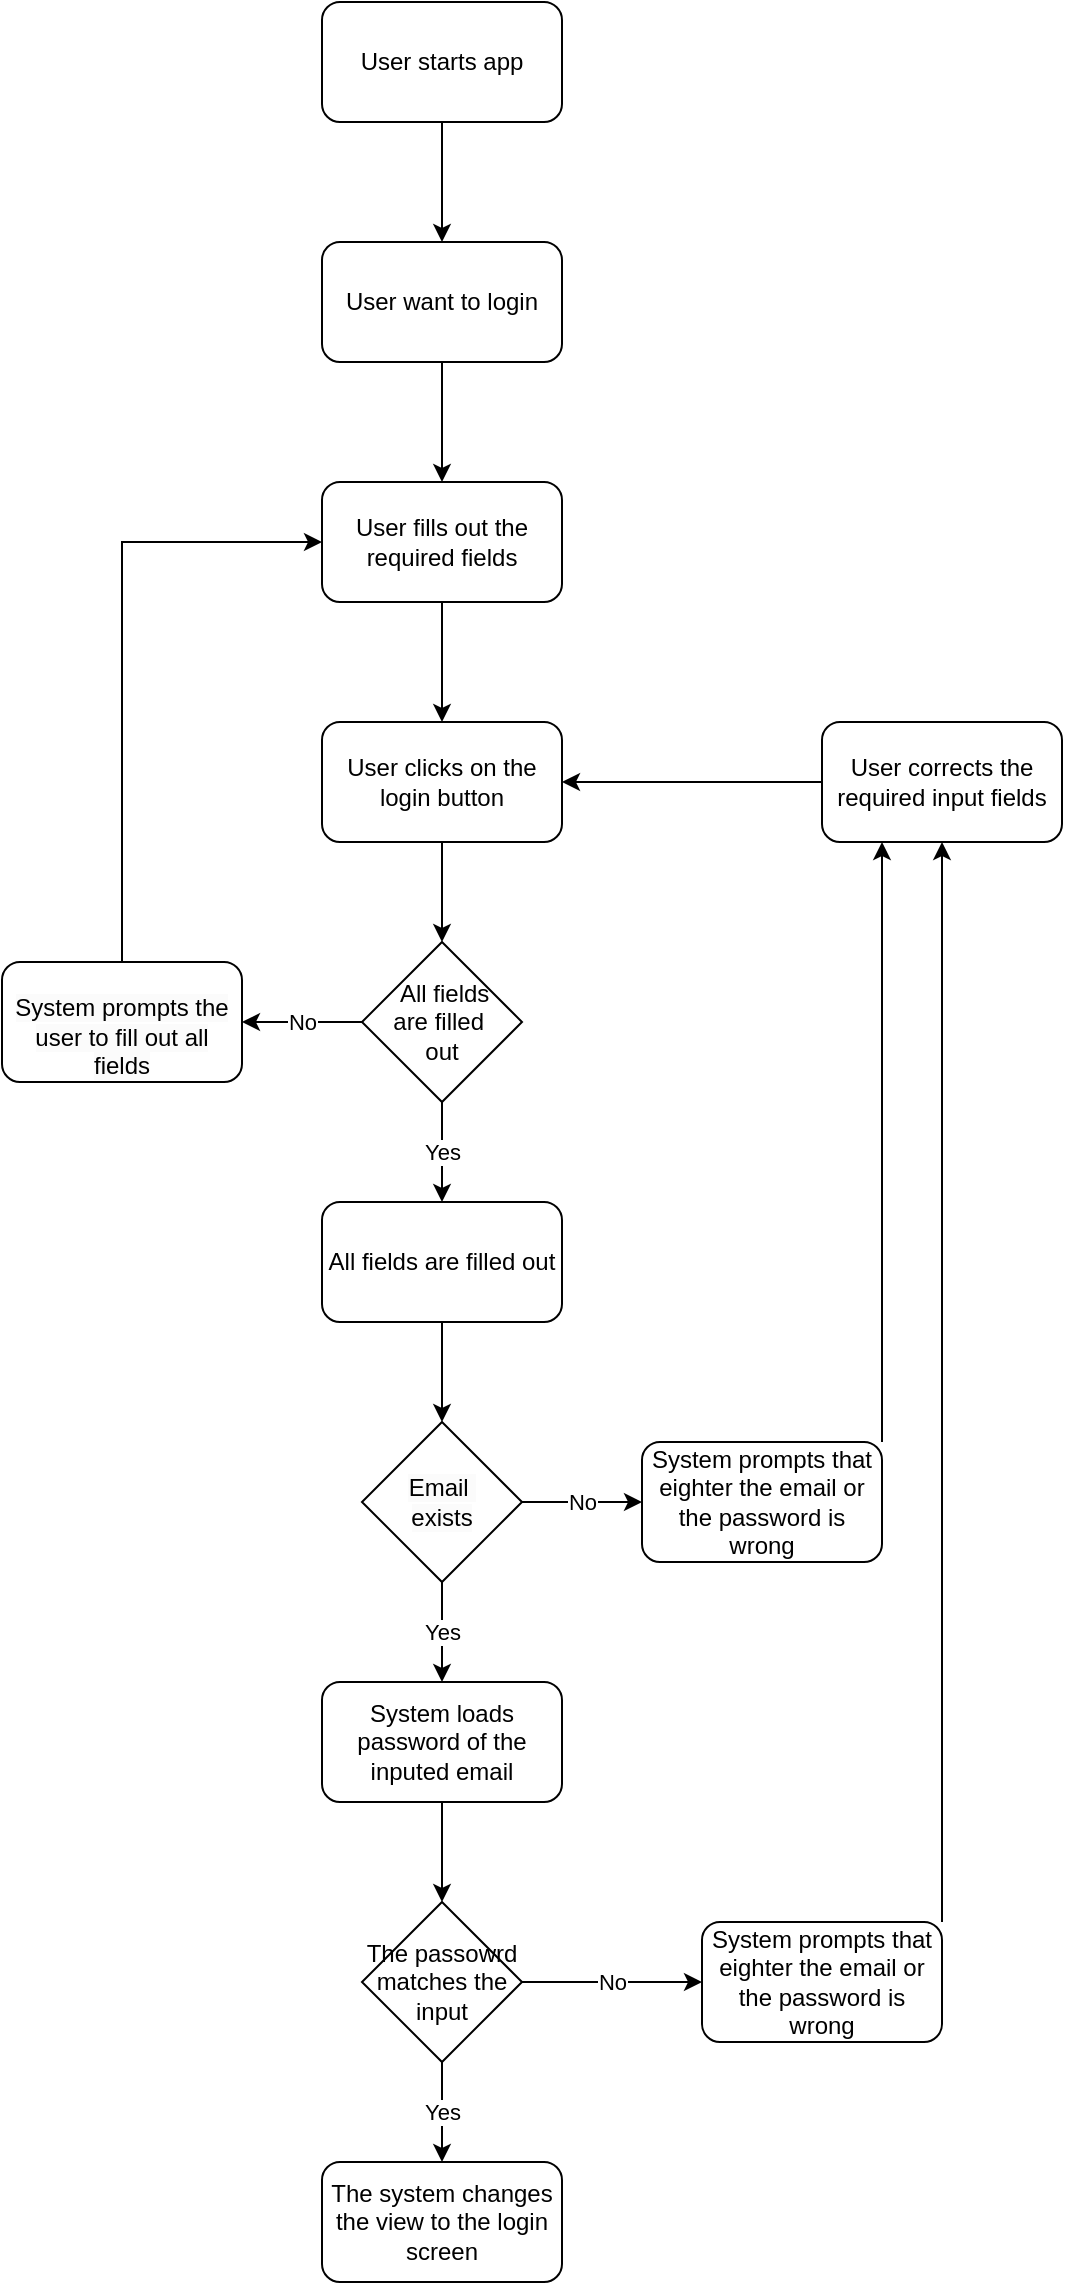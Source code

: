<mxfile version="24.4.14" type="device">
  <diagram id="C5RBs43oDa-KdzZeNtuy" name="Page-1">
    <mxGraphModel dx="1393" dy="1927" grid="1" gridSize="10" guides="1" tooltips="1" connect="1" arrows="1" fold="1" page="1" pageScale="1" pageWidth="827" pageHeight="1169" math="0" shadow="0">
      <root>
        <mxCell id="WIyWlLk6GJQsqaUBKTNV-0" />
        <mxCell id="WIyWlLk6GJQsqaUBKTNV-1" parent="WIyWlLk6GJQsqaUBKTNV-0" />
        <mxCell id="1opDVHYaDR9d3nI2w0RJ-61" style="edgeStyle=orthogonalEdgeStyle;rounded=0;orthogonalLoop=1;jettySize=auto;html=1;exitX=0.5;exitY=1;exitDx=0;exitDy=0;entryX=0.5;entryY=0;entryDx=0;entryDy=0;" parent="WIyWlLk6GJQsqaUBKTNV-1" source="1opDVHYaDR9d3nI2w0RJ-0" target="1opDVHYaDR9d3nI2w0RJ-59" edge="1">
          <mxGeometry relative="1" as="geometry" />
        </mxCell>
        <mxCell id="1opDVHYaDR9d3nI2w0RJ-0" value="User starts app" style="rounded=1;whiteSpace=wrap;html=1;" parent="WIyWlLk6GJQsqaUBKTNV-1" vertex="1">
          <mxGeometry x="360" y="-1110" width="120" height="60" as="geometry" />
        </mxCell>
        <mxCell id="Zh-Ycq7MxrymFmBbjTvW-2" style="edgeStyle=orthogonalEdgeStyle;rounded=0;orthogonalLoop=1;jettySize=auto;html=1;exitX=0.5;exitY=1;exitDx=0;exitDy=0;entryX=0.5;entryY=0;entryDx=0;entryDy=0;" edge="1" parent="WIyWlLk6GJQsqaUBKTNV-1" source="1opDVHYaDR9d3nI2w0RJ-59" target="Zh-Ycq7MxrymFmBbjTvW-1">
          <mxGeometry relative="1" as="geometry" />
        </mxCell>
        <mxCell id="1opDVHYaDR9d3nI2w0RJ-59" value="User want to login" style="rounded=1;whiteSpace=wrap;html=1;" parent="WIyWlLk6GJQsqaUBKTNV-1" vertex="1">
          <mxGeometry x="360" y="-990" width="120" height="60" as="geometry" />
        </mxCell>
        <mxCell id="Zh-Ycq7MxrymFmBbjTvW-4" style="edgeStyle=orthogonalEdgeStyle;rounded=0;orthogonalLoop=1;jettySize=auto;html=1;exitX=0.5;exitY=1;exitDx=0;exitDy=0;entryX=0.5;entryY=0;entryDx=0;entryDy=0;" edge="1" parent="WIyWlLk6GJQsqaUBKTNV-1" source="Zh-Ycq7MxrymFmBbjTvW-1" target="Zh-Ycq7MxrymFmBbjTvW-3">
          <mxGeometry relative="1" as="geometry" />
        </mxCell>
        <mxCell id="Zh-Ycq7MxrymFmBbjTvW-1" value="User fills out the required fields" style="rounded=1;whiteSpace=wrap;html=1;" vertex="1" parent="WIyWlLk6GJQsqaUBKTNV-1">
          <mxGeometry x="360" y="-870" width="120" height="60" as="geometry" />
        </mxCell>
        <mxCell id="Zh-Ycq7MxrymFmBbjTvW-6" style="edgeStyle=orthogonalEdgeStyle;rounded=0;orthogonalLoop=1;jettySize=auto;html=1;exitX=0.5;exitY=1;exitDx=0;exitDy=0;entryX=0.5;entryY=0;entryDx=0;entryDy=0;" edge="1" parent="WIyWlLk6GJQsqaUBKTNV-1" source="Zh-Ycq7MxrymFmBbjTvW-3" target="Zh-Ycq7MxrymFmBbjTvW-5">
          <mxGeometry relative="1" as="geometry" />
        </mxCell>
        <mxCell id="Zh-Ycq7MxrymFmBbjTvW-3" value="User clicks on the login button" style="rounded=1;whiteSpace=wrap;html=1;" vertex="1" parent="WIyWlLk6GJQsqaUBKTNV-1">
          <mxGeometry x="360" y="-750" width="120" height="60" as="geometry" />
        </mxCell>
        <mxCell id="Zh-Ycq7MxrymFmBbjTvW-8" value="No" style="edgeStyle=orthogonalEdgeStyle;rounded=0;orthogonalLoop=1;jettySize=auto;html=1;exitX=0;exitY=0.5;exitDx=0;exitDy=0;entryX=1;entryY=0.5;entryDx=0;entryDy=0;" edge="1" parent="WIyWlLk6GJQsqaUBKTNV-1" source="Zh-Ycq7MxrymFmBbjTvW-5" target="Zh-Ycq7MxrymFmBbjTvW-7">
          <mxGeometry relative="1" as="geometry" />
        </mxCell>
        <mxCell id="Zh-Ycq7MxrymFmBbjTvW-11" value="Yes" style="edgeStyle=orthogonalEdgeStyle;rounded=0;orthogonalLoop=1;jettySize=auto;html=1;exitX=0.5;exitY=1;exitDx=0;exitDy=0;" edge="1" parent="WIyWlLk6GJQsqaUBKTNV-1" source="Zh-Ycq7MxrymFmBbjTvW-5" target="Zh-Ycq7MxrymFmBbjTvW-10">
          <mxGeometry relative="1" as="geometry" />
        </mxCell>
        <mxCell id="Zh-Ycq7MxrymFmBbjTvW-5" value="&amp;nbsp; All fields&amp;nbsp;&lt;div&gt;are filled&amp;nbsp;&lt;/div&gt;&lt;div&gt;out&lt;/div&gt;" style="rhombus;whiteSpace=wrap;html=1;" vertex="1" parent="WIyWlLk6GJQsqaUBKTNV-1">
          <mxGeometry x="380" y="-640" width="80" height="80" as="geometry" />
        </mxCell>
        <mxCell id="Zh-Ycq7MxrymFmBbjTvW-9" style="edgeStyle=orthogonalEdgeStyle;rounded=0;orthogonalLoop=1;jettySize=auto;html=1;exitX=0.5;exitY=0;exitDx=0;exitDy=0;entryX=0;entryY=0.5;entryDx=0;entryDy=0;" edge="1" parent="WIyWlLk6GJQsqaUBKTNV-1" source="Zh-Ycq7MxrymFmBbjTvW-7" target="Zh-Ycq7MxrymFmBbjTvW-1">
          <mxGeometry relative="1" as="geometry" />
        </mxCell>
        <mxCell id="Zh-Ycq7MxrymFmBbjTvW-7" value="&lt;br&gt;&lt;span style=&quot;color: rgb(0, 0, 0); font-family: Helvetica; font-size: 12px; font-style: normal; font-variant-ligatures: normal; font-variant-caps: normal; font-weight: 400; letter-spacing: normal; orphans: 2; text-align: center; text-indent: 0px; text-transform: none; widows: 2; word-spacing: 0px; -webkit-text-stroke-width: 0px; white-space: normal; background-color: rgb(251, 251, 251); text-decoration-thickness: initial; text-decoration-style: initial; text-decoration-color: initial; display: inline !important; float: none;&quot;&gt;System prompts the user to fill out all fields&lt;/span&gt;" style="rounded=1;whiteSpace=wrap;html=1;" vertex="1" parent="WIyWlLk6GJQsqaUBKTNV-1">
          <mxGeometry x="200" y="-630" width="120" height="60" as="geometry" />
        </mxCell>
        <mxCell id="Zh-Ycq7MxrymFmBbjTvW-13" style="edgeStyle=orthogonalEdgeStyle;rounded=0;orthogonalLoop=1;jettySize=auto;html=1;exitX=0.5;exitY=1;exitDx=0;exitDy=0;entryX=0.5;entryY=0;entryDx=0;entryDy=0;" edge="1" parent="WIyWlLk6GJQsqaUBKTNV-1" source="Zh-Ycq7MxrymFmBbjTvW-10" target="Zh-Ycq7MxrymFmBbjTvW-12">
          <mxGeometry relative="1" as="geometry" />
        </mxCell>
        <mxCell id="Zh-Ycq7MxrymFmBbjTvW-10" value="All fields are filled out" style="rounded=1;whiteSpace=wrap;html=1;" vertex="1" parent="WIyWlLk6GJQsqaUBKTNV-1">
          <mxGeometry x="360" y="-510" width="120" height="60" as="geometry" />
        </mxCell>
        <mxCell id="Zh-Ycq7MxrymFmBbjTvW-16" value="No" style="edgeStyle=orthogonalEdgeStyle;rounded=0;orthogonalLoop=1;jettySize=auto;html=1;exitX=1;exitY=0.5;exitDx=0;exitDy=0;entryX=0;entryY=0.5;entryDx=0;entryDy=0;" edge="1" parent="WIyWlLk6GJQsqaUBKTNV-1" source="Zh-Ycq7MxrymFmBbjTvW-12" target="Zh-Ycq7MxrymFmBbjTvW-15">
          <mxGeometry relative="1" as="geometry" />
        </mxCell>
        <mxCell id="Zh-Ycq7MxrymFmBbjTvW-21" value="Yes" style="edgeStyle=orthogonalEdgeStyle;rounded=0;orthogonalLoop=1;jettySize=auto;html=1;exitX=0.5;exitY=1;exitDx=0;exitDy=0;entryX=0.5;entryY=0;entryDx=0;entryDy=0;" edge="1" parent="WIyWlLk6GJQsqaUBKTNV-1" source="Zh-Ycq7MxrymFmBbjTvW-12" target="Zh-Ycq7MxrymFmBbjTvW-20">
          <mxGeometry relative="1" as="geometry" />
        </mxCell>
        <mxCell id="Zh-Ycq7MxrymFmBbjTvW-12" value="&lt;div&gt;&lt;span style=&quot;color: rgb(0, 0, 0); font-family: Helvetica; font-size: 12px; font-style: normal; font-variant-ligatures: normal; font-variant-caps: normal; font-weight: 400; letter-spacing: normal; orphans: 2; text-align: center; text-indent: 0px; text-transform: none; widows: 2; word-spacing: 0px; -webkit-text-stroke-width: 0px; white-space: normal; background-color: rgb(251, 251, 251); text-decoration-thickness: initial; text-decoration-style: initial; text-decoration-color: initial; display: inline !important; float: none;&quot;&gt;Email&amp;nbsp;&lt;/span&gt;&lt;/div&gt;&lt;div&gt;&lt;span style=&quot;color: rgb(0, 0, 0); font-family: Helvetica; font-size: 12px; font-style: normal; font-variant-ligatures: normal; font-variant-caps: normal; font-weight: 400; letter-spacing: normal; orphans: 2; text-align: center; text-indent: 0px; text-transform: none; widows: 2; word-spacing: 0px; -webkit-text-stroke-width: 0px; white-space: normal; background-color: rgb(251, 251, 251); text-decoration-thickness: initial; text-decoration-style: initial; text-decoration-color: initial; display: inline !important; float: none;&quot;&gt;exists&lt;/span&gt;&lt;/div&gt;" style="rhombus;whiteSpace=wrap;html=1;" vertex="1" parent="WIyWlLk6GJQsqaUBKTNV-1">
          <mxGeometry x="380" y="-400" width="80" height="80" as="geometry" />
        </mxCell>
        <mxCell id="Zh-Ycq7MxrymFmBbjTvW-18" style="edgeStyle=orthogonalEdgeStyle;rounded=0;orthogonalLoop=1;jettySize=auto;html=1;exitX=1;exitY=0;exitDx=0;exitDy=0;entryX=0.25;entryY=1;entryDx=0;entryDy=0;" edge="1" parent="WIyWlLk6GJQsqaUBKTNV-1" source="Zh-Ycq7MxrymFmBbjTvW-15" target="Zh-Ycq7MxrymFmBbjTvW-17">
          <mxGeometry relative="1" as="geometry" />
        </mxCell>
        <mxCell id="Zh-Ycq7MxrymFmBbjTvW-15" value="System prompts that eighter the email or the password is wrong" style="rounded=1;whiteSpace=wrap;html=1;" vertex="1" parent="WIyWlLk6GJQsqaUBKTNV-1">
          <mxGeometry x="520" y="-390" width="120" height="60" as="geometry" />
        </mxCell>
        <mxCell id="Zh-Ycq7MxrymFmBbjTvW-19" style="edgeStyle=orthogonalEdgeStyle;rounded=0;orthogonalLoop=1;jettySize=auto;html=1;exitX=0;exitY=0.5;exitDx=0;exitDy=0;entryX=1;entryY=0.5;entryDx=0;entryDy=0;" edge="1" parent="WIyWlLk6GJQsqaUBKTNV-1" source="Zh-Ycq7MxrymFmBbjTvW-17" target="Zh-Ycq7MxrymFmBbjTvW-3">
          <mxGeometry relative="1" as="geometry" />
        </mxCell>
        <mxCell id="Zh-Ycq7MxrymFmBbjTvW-17" value="User corrects the required input fields" style="rounded=1;whiteSpace=wrap;html=1;" vertex="1" parent="WIyWlLk6GJQsqaUBKTNV-1">
          <mxGeometry x="610" y="-750" width="120" height="60" as="geometry" />
        </mxCell>
        <mxCell id="Zh-Ycq7MxrymFmBbjTvW-23" style="edgeStyle=orthogonalEdgeStyle;rounded=0;orthogonalLoop=1;jettySize=auto;html=1;exitX=0.5;exitY=1;exitDx=0;exitDy=0;entryX=0.5;entryY=0;entryDx=0;entryDy=0;" edge="1" parent="WIyWlLk6GJQsqaUBKTNV-1" source="Zh-Ycq7MxrymFmBbjTvW-20" target="Zh-Ycq7MxrymFmBbjTvW-22">
          <mxGeometry relative="1" as="geometry" />
        </mxCell>
        <mxCell id="Zh-Ycq7MxrymFmBbjTvW-20" value="System loads password of the inputed email" style="rounded=1;whiteSpace=wrap;html=1;" vertex="1" parent="WIyWlLk6GJQsqaUBKTNV-1">
          <mxGeometry x="360" y="-270" width="120" height="60" as="geometry" />
        </mxCell>
        <mxCell id="Zh-Ycq7MxrymFmBbjTvW-25" value="No" style="edgeStyle=orthogonalEdgeStyle;rounded=0;orthogonalLoop=1;jettySize=auto;html=1;exitX=1;exitY=0.5;exitDx=0;exitDy=0;entryX=0;entryY=0.5;entryDx=0;entryDy=0;" edge="1" parent="WIyWlLk6GJQsqaUBKTNV-1" source="Zh-Ycq7MxrymFmBbjTvW-22" target="Zh-Ycq7MxrymFmBbjTvW-24">
          <mxGeometry relative="1" as="geometry" />
        </mxCell>
        <mxCell id="Zh-Ycq7MxrymFmBbjTvW-28" value="Yes" style="edgeStyle=orthogonalEdgeStyle;rounded=0;orthogonalLoop=1;jettySize=auto;html=1;exitX=0.5;exitY=1;exitDx=0;exitDy=0;entryX=0.5;entryY=0;entryDx=0;entryDy=0;" edge="1" parent="WIyWlLk6GJQsqaUBKTNV-1" source="Zh-Ycq7MxrymFmBbjTvW-22" target="Zh-Ycq7MxrymFmBbjTvW-27">
          <mxGeometry relative="1" as="geometry" />
        </mxCell>
        <mxCell id="Zh-Ycq7MxrymFmBbjTvW-22" value="The passowrd matches the input" style="rhombus;whiteSpace=wrap;html=1;" vertex="1" parent="WIyWlLk6GJQsqaUBKTNV-1">
          <mxGeometry x="380" y="-160" width="80" height="80" as="geometry" />
        </mxCell>
        <mxCell id="Zh-Ycq7MxrymFmBbjTvW-26" style="edgeStyle=orthogonalEdgeStyle;rounded=0;orthogonalLoop=1;jettySize=auto;html=1;exitX=1;exitY=0;exitDx=0;exitDy=0;entryX=0.5;entryY=1;entryDx=0;entryDy=0;" edge="1" parent="WIyWlLk6GJQsqaUBKTNV-1" source="Zh-Ycq7MxrymFmBbjTvW-24" target="Zh-Ycq7MxrymFmBbjTvW-17">
          <mxGeometry relative="1" as="geometry" />
        </mxCell>
        <mxCell id="Zh-Ycq7MxrymFmBbjTvW-24" value="System prompts that eighter the email or the password is wrong" style="rounded=1;whiteSpace=wrap;html=1;" vertex="1" parent="WIyWlLk6GJQsqaUBKTNV-1">
          <mxGeometry x="550" y="-150" width="120" height="60" as="geometry" />
        </mxCell>
        <mxCell id="Zh-Ycq7MxrymFmBbjTvW-27" value="The system changes the view to the login screen" style="rounded=1;whiteSpace=wrap;html=1;" vertex="1" parent="WIyWlLk6GJQsqaUBKTNV-1">
          <mxGeometry x="360" y="-30" width="120" height="60" as="geometry" />
        </mxCell>
      </root>
    </mxGraphModel>
  </diagram>
</mxfile>
